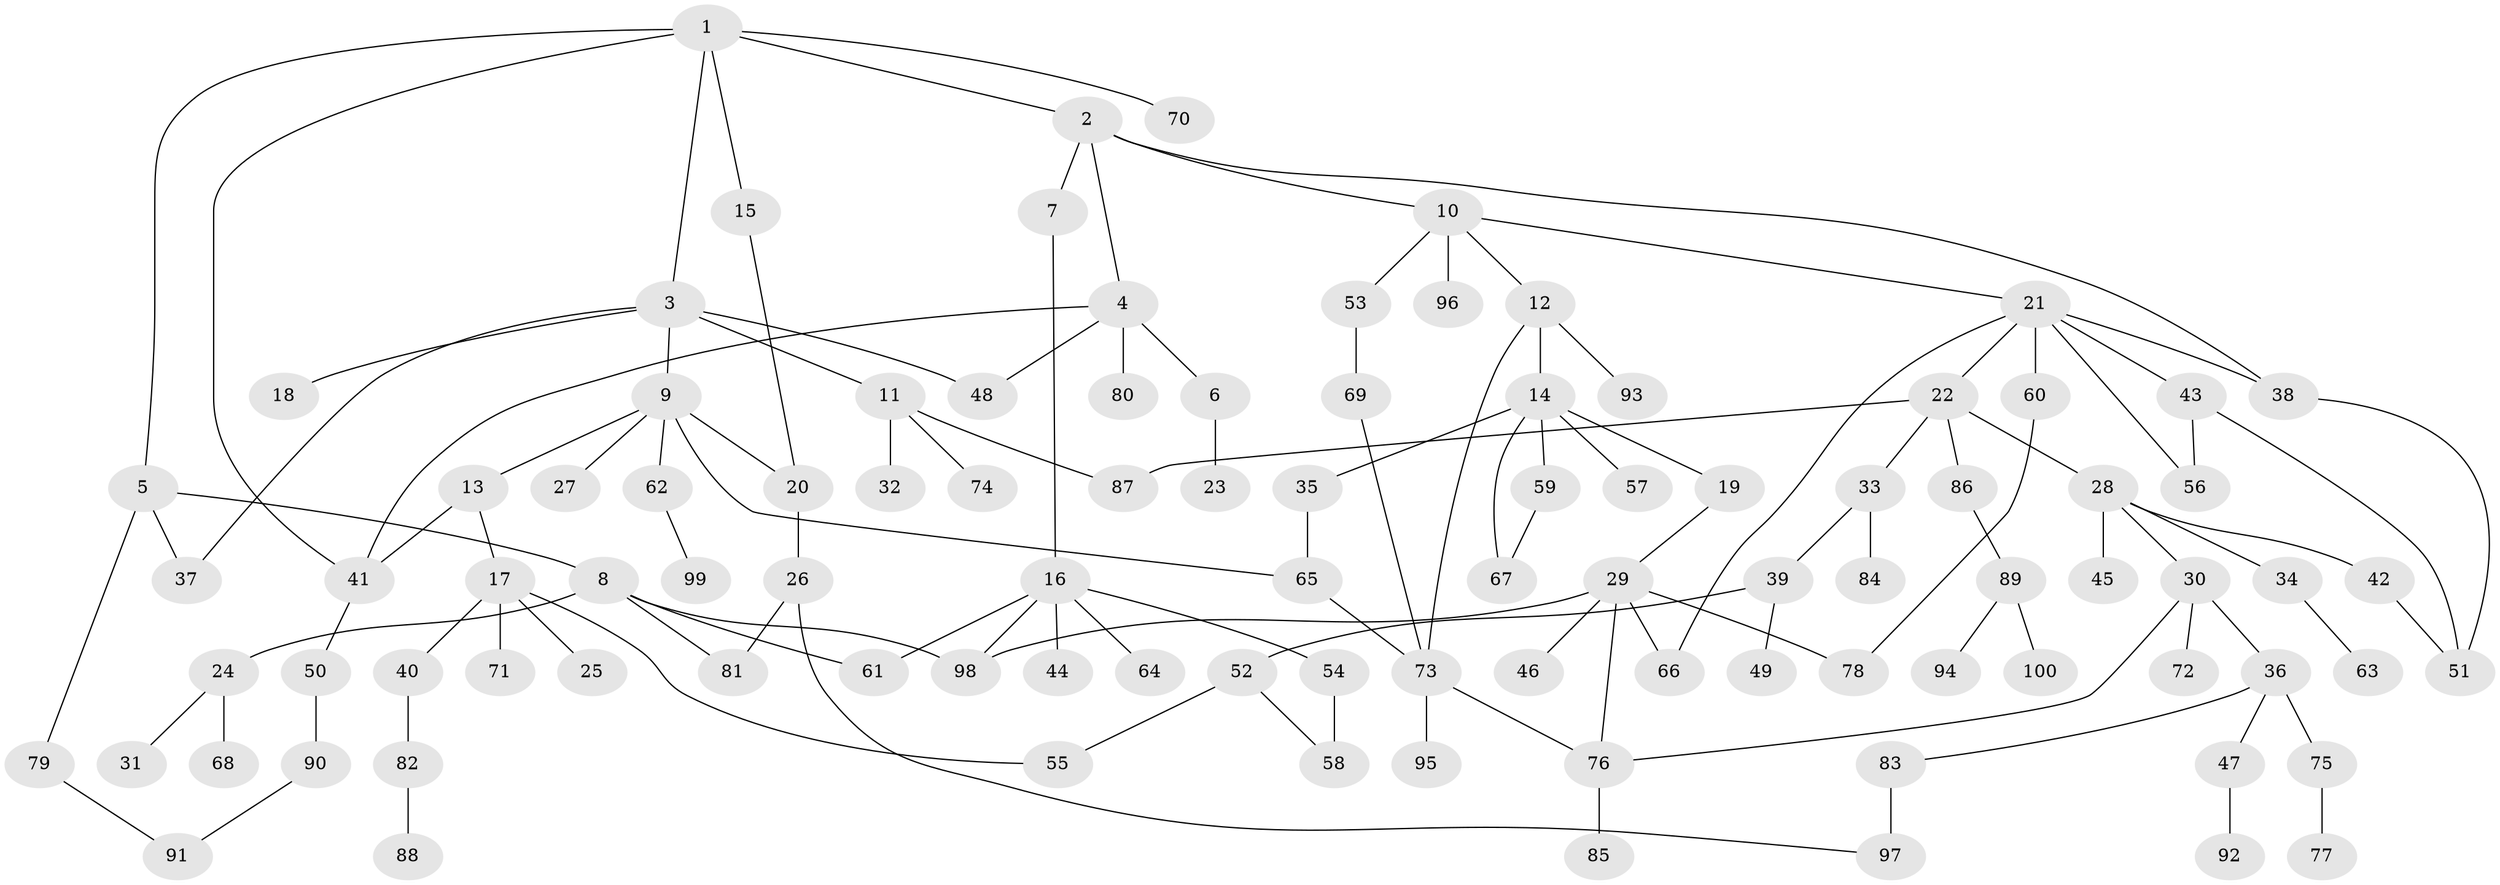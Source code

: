// Generated by graph-tools (version 1.1) at 2025/11/02/21/25 10:11:06]
// undirected, 100 vertices, 125 edges
graph export_dot {
graph [start="1"]
  node [color=gray90,style=filled];
  1;
  2;
  3;
  4;
  5;
  6;
  7;
  8;
  9;
  10;
  11;
  12;
  13;
  14;
  15;
  16;
  17;
  18;
  19;
  20;
  21;
  22;
  23;
  24;
  25;
  26;
  27;
  28;
  29;
  30;
  31;
  32;
  33;
  34;
  35;
  36;
  37;
  38;
  39;
  40;
  41;
  42;
  43;
  44;
  45;
  46;
  47;
  48;
  49;
  50;
  51;
  52;
  53;
  54;
  55;
  56;
  57;
  58;
  59;
  60;
  61;
  62;
  63;
  64;
  65;
  66;
  67;
  68;
  69;
  70;
  71;
  72;
  73;
  74;
  75;
  76;
  77;
  78;
  79;
  80;
  81;
  82;
  83;
  84;
  85;
  86;
  87;
  88;
  89;
  90;
  91;
  92;
  93;
  94;
  95;
  96;
  97;
  98;
  99;
  100;
  1 -- 2;
  1 -- 3;
  1 -- 5;
  1 -- 15;
  1 -- 70;
  1 -- 41;
  2 -- 4;
  2 -- 7;
  2 -- 10;
  2 -- 38;
  3 -- 9;
  3 -- 11;
  3 -- 18;
  3 -- 37;
  3 -- 48;
  4 -- 6;
  4 -- 41;
  4 -- 80;
  4 -- 48;
  5 -- 8;
  5 -- 79;
  5 -- 37;
  6 -- 23;
  7 -- 16;
  8 -- 24;
  8 -- 61;
  8 -- 81;
  8 -- 98;
  9 -- 13;
  9 -- 27;
  9 -- 62;
  9 -- 65;
  9 -- 20;
  10 -- 12;
  10 -- 21;
  10 -- 53;
  10 -- 96;
  11 -- 32;
  11 -- 74;
  11 -- 87;
  12 -- 14;
  12 -- 93;
  12 -- 73;
  13 -- 17;
  13 -- 41;
  14 -- 19;
  14 -- 35;
  14 -- 57;
  14 -- 59;
  14 -- 67;
  15 -- 20;
  16 -- 44;
  16 -- 54;
  16 -- 64;
  16 -- 61;
  16 -- 98;
  17 -- 25;
  17 -- 40;
  17 -- 55;
  17 -- 71;
  19 -- 29;
  20 -- 26;
  21 -- 22;
  21 -- 43;
  21 -- 56;
  21 -- 60;
  21 -- 66;
  21 -- 38;
  22 -- 28;
  22 -- 33;
  22 -- 86;
  22 -- 87;
  24 -- 31;
  24 -- 68;
  26 -- 97;
  26 -- 81;
  28 -- 30;
  28 -- 34;
  28 -- 42;
  28 -- 45;
  29 -- 46;
  29 -- 78;
  29 -- 98;
  29 -- 76;
  29 -- 66;
  30 -- 36;
  30 -- 72;
  30 -- 76;
  33 -- 39;
  33 -- 84;
  34 -- 63;
  35 -- 65;
  36 -- 47;
  36 -- 75;
  36 -- 83;
  38 -- 51;
  39 -- 49;
  39 -- 52;
  40 -- 82;
  41 -- 50;
  42 -- 51;
  43 -- 56;
  43 -- 51;
  47 -- 92;
  50 -- 90;
  52 -- 58;
  52 -- 55;
  53 -- 69;
  54 -- 58;
  59 -- 67;
  60 -- 78;
  62 -- 99;
  65 -- 73;
  69 -- 73;
  73 -- 95;
  73 -- 76;
  75 -- 77;
  76 -- 85;
  79 -- 91;
  82 -- 88;
  83 -- 97;
  86 -- 89;
  89 -- 94;
  89 -- 100;
  90 -- 91;
}
